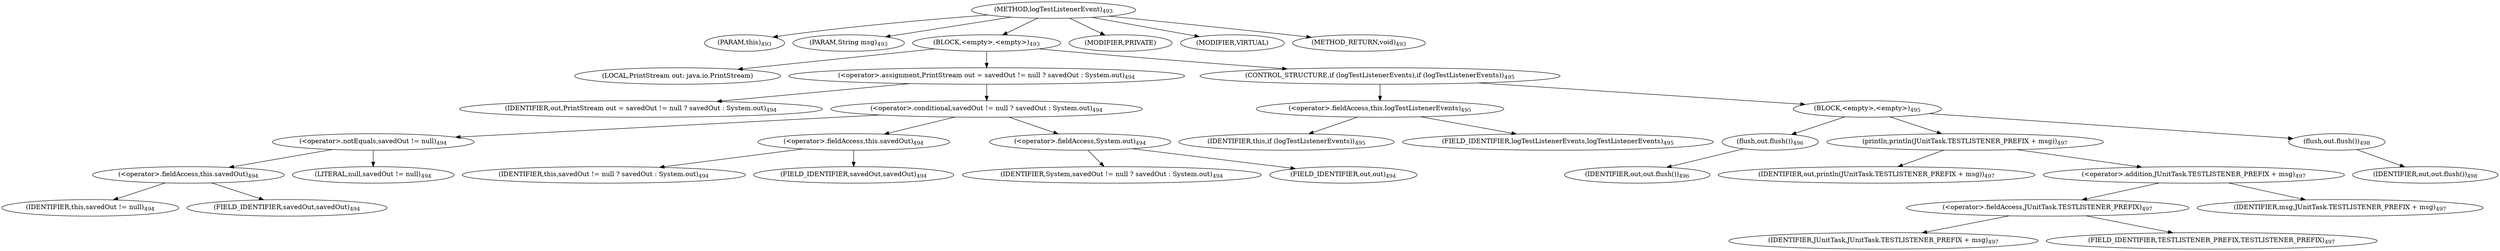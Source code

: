 digraph "logTestListenerEvent" {  
"993" [label = <(METHOD,logTestListenerEvent)<SUB>493</SUB>> ]
"994" [label = <(PARAM,this)<SUB>493</SUB>> ]
"995" [label = <(PARAM,String msg)<SUB>493</SUB>> ]
"996" [label = <(BLOCK,&lt;empty&gt;,&lt;empty&gt;)<SUB>493</SUB>> ]
"997" [label = <(LOCAL,PrintStream out: java.io.PrintStream)> ]
"998" [label = <(&lt;operator&gt;.assignment,PrintStream out = savedOut != null ? savedOut : System.out)<SUB>494</SUB>> ]
"999" [label = <(IDENTIFIER,out,PrintStream out = savedOut != null ? savedOut : System.out)<SUB>494</SUB>> ]
"1000" [label = <(&lt;operator&gt;.conditional,savedOut != null ? savedOut : System.out)<SUB>494</SUB>> ]
"1001" [label = <(&lt;operator&gt;.notEquals,savedOut != null)<SUB>494</SUB>> ]
"1002" [label = <(&lt;operator&gt;.fieldAccess,this.savedOut)<SUB>494</SUB>> ]
"1003" [label = <(IDENTIFIER,this,savedOut != null)<SUB>494</SUB>> ]
"1004" [label = <(FIELD_IDENTIFIER,savedOut,savedOut)<SUB>494</SUB>> ]
"1005" [label = <(LITERAL,null,savedOut != null)<SUB>494</SUB>> ]
"1006" [label = <(&lt;operator&gt;.fieldAccess,this.savedOut)<SUB>494</SUB>> ]
"1007" [label = <(IDENTIFIER,this,savedOut != null ? savedOut : System.out)<SUB>494</SUB>> ]
"1008" [label = <(FIELD_IDENTIFIER,savedOut,savedOut)<SUB>494</SUB>> ]
"1009" [label = <(&lt;operator&gt;.fieldAccess,System.out)<SUB>494</SUB>> ]
"1010" [label = <(IDENTIFIER,System,savedOut != null ? savedOut : System.out)<SUB>494</SUB>> ]
"1011" [label = <(FIELD_IDENTIFIER,out,out)<SUB>494</SUB>> ]
"1012" [label = <(CONTROL_STRUCTURE,if (logTestListenerEvents),if (logTestListenerEvents))<SUB>495</SUB>> ]
"1013" [label = <(&lt;operator&gt;.fieldAccess,this.logTestListenerEvents)<SUB>495</SUB>> ]
"1014" [label = <(IDENTIFIER,this,if (logTestListenerEvents))<SUB>495</SUB>> ]
"1015" [label = <(FIELD_IDENTIFIER,logTestListenerEvents,logTestListenerEvents)<SUB>495</SUB>> ]
"1016" [label = <(BLOCK,&lt;empty&gt;,&lt;empty&gt;)<SUB>495</SUB>> ]
"1017" [label = <(flush,out.flush())<SUB>496</SUB>> ]
"1018" [label = <(IDENTIFIER,out,out.flush())<SUB>496</SUB>> ]
"1019" [label = <(println,println(JUnitTask.TESTLISTENER_PREFIX + msg))<SUB>497</SUB>> ]
"1020" [label = <(IDENTIFIER,out,println(JUnitTask.TESTLISTENER_PREFIX + msg))<SUB>497</SUB>> ]
"1021" [label = <(&lt;operator&gt;.addition,JUnitTask.TESTLISTENER_PREFIX + msg)<SUB>497</SUB>> ]
"1022" [label = <(&lt;operator&gt;.fieldAccess,JUnitTask.TESTLISTENER_PREFIX)<SUB>497</SUB>> ]
"1023" [label = <(IDENTIFIER,JUnitTask,JUnitTask.TESTLISTENER_PREFIX + msg)<SUB>497</SUB>> ]
"1024" [label = <(FIELD_IDENTIFIER,TESTLISTENER_PREFIX,TESTLISTENER_PREFIX)<SUB>497</SUB>> ]
"1025" [label = <(IDENTIFIER,msg,JUnitTask.TESTLISTENER_PREFIX + msg)<SUB>497</SUB>> ]
"1026" [label = <(flush,out.flush())<SUB>498</SUB>> ]
"1027" [label = <(IDENTIFIER,out,out.flush())<SUB>498</SUB>> ]
"1028" [label = <(MODIFIER,PRIVATE)> ]
"1029" [label = <(MODIFIER,VIRTUAL)> ]
"1030" [label = <(METHOD_RETURN,void)<SUB>493</SUB>> ]
  "993" -> "994" 
  "993" -> "995" 
  "993" -> "996" 
  "993" -> "1028" 
  "993" -> "1029" 
  "993" -> "1030" 
  "996" -> "997" 
  "996" -> "998" 
  "996" -> "1012" 
  "998" -> "999" 
  "998" -> "1000" 
  "1000" -> "1001" 
  "1000" -> "1006" 
  "1000" -> "1009" 
  "1001" -> "1002" 
  "1001" -> "1005" 
  "1002" -> "1003" 
  "1002" -> "1004" 
  "1006" -> "1007" 
  "1006" -> "1008" 
  "1009" -> "1010" 
  "1009" -> "1011" 
  "1012" -> "1013" 
  "1012" -> "1016" 
  "1013" -> "1014" 
  "1013" -> "1015" 
  "1016" -> "1017" 
  "1016" -> "1019" 
  "1016" -> "1026" 
  "1017" -> "1018" 
  "1019" -> "1020" 
  "1019" -> "1021" 
  "1021" -> "1022" 
  "1021" -> "1025" 
  "1022" -> "1023" 
  "1022" -> "1024" 
  "1026" -> "1027" 
}
